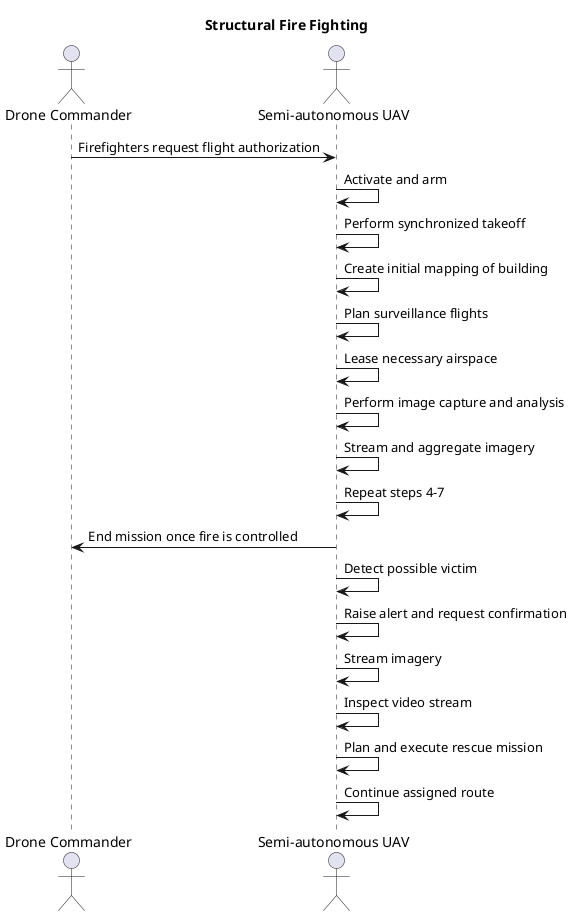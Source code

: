 @startuml
title "Structural Fire Fighting"

actor "Drone Commander" as DC
actor "Semi-autonomous UAV" as UAV

DC -> UAV: Firefighters request flight authorization
UAV -> UAV: Activate and arm
UAV -> UAV: Perform synchronized takeoff
UAV -> UAV: Create initial mapping of building
UAV -> UAV: Plan surveillance flights
UAV -> UAV: Lease necessary airspace
UAV -> UAV: Perform image capture and analysis
UAV -> UAV: Stream and aggregate imagery
UAV -> UAV: Repeat steps 4-7
UAV -> DC: End mission once fire is controlled

UAV -> UAV: Detect possible victim
UAV -> UAV: Raise alert and request confirmation
UAV -> UAV: Stream imagery
UAV -> UAV: Inspect video stream
UAV -> UAV: Plan and execute rescue mission
UAV -> UAV: Continue assigned route

@enduml
